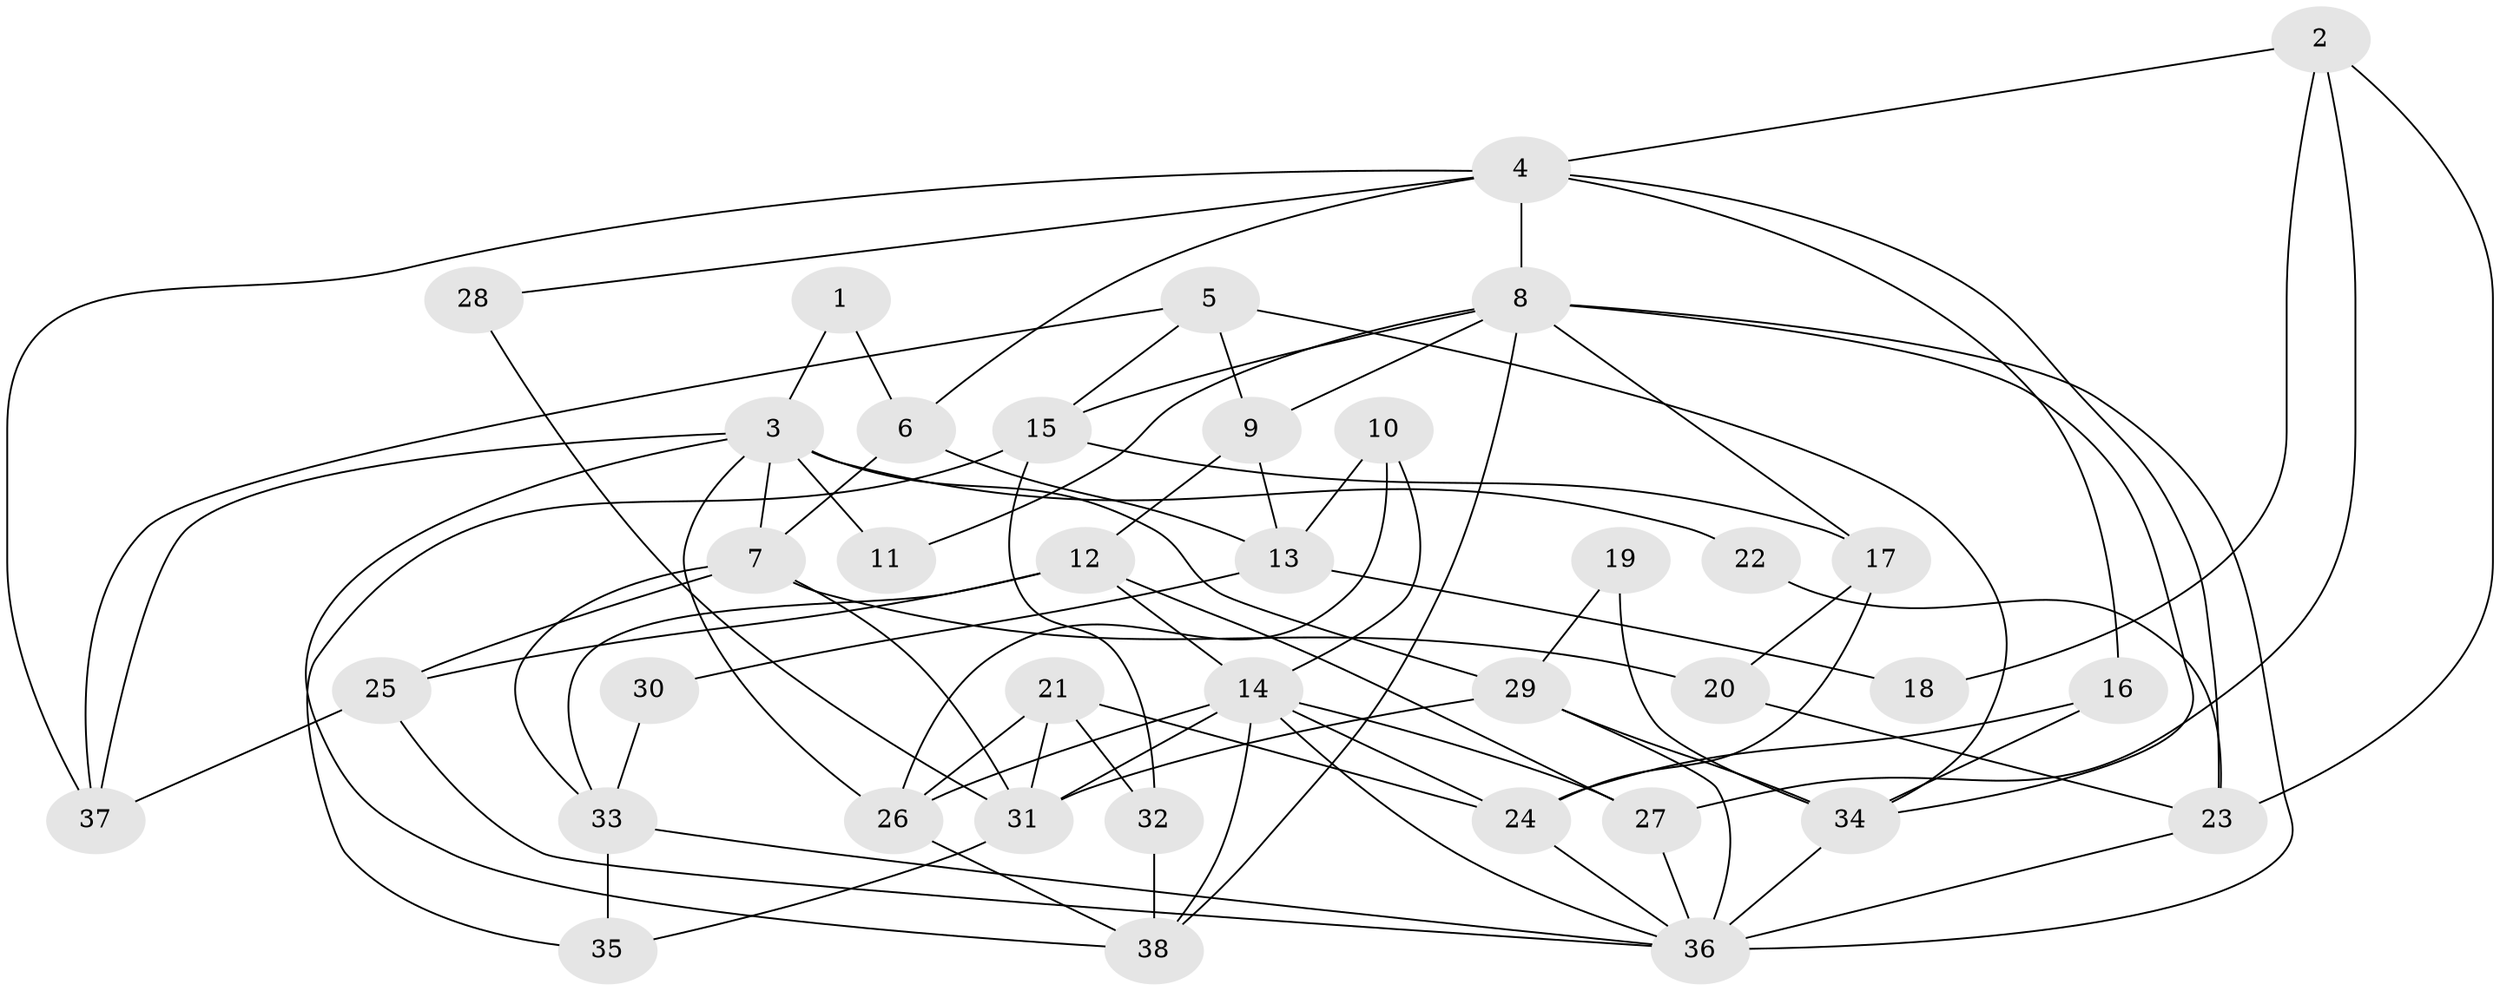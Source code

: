 // original degree distribution, {3: 0.4074074074074074, 5: 0.09259259259259259, 2: 0.09259259259259259, 6: 0.1111111111111111, 4: 0.24074074074074073, 9: 0.018518518518518517, 8: 0.018518518518518517, 10: 0.018518518518518517}
// Generated by graph-tools (version 1.1) at 2025/37/03/04/25 23:37:08]
// undirected, 38 vertices, 84 edges
graph export_dot {
  node [color=gray90,style=filled];
  1;
  2;
  3;
  4;
  5;
  6;
  7;
  8;
  9;
  10;
  11;
  12;
  13;
  14;
  15;
  16;
  17;
  18;
  19;
  20;
  21;
  22;
  23;
  24;
  25;
  26;
  27;
  28;
  29;
  30;
  31;
  32;
  33;
  34;
  35;
  36;
  37;
  38;
  1 -- 3 [weight=1.0];
  1 -- 6 [weight=1.0];
  2 -- 4 [weight=1.0];
  2 -- 18 [weight=1.0];
  2 -- 23 [weight=1.0];
  2 -- 27 [weight=1.0];
  3 -- 7 [weight=1.0];
  3 -- 11 [weight=1.0];
  3 -- 22 [weight=1.0];
  3 -- 26 [weight=1.0];
  3 -- 29 [weight=1.0];
  3 -- 37 [weight=1.0];
  3 -- 38 [weight=1.0];
  4 -- 6 [weight=1.0];
  4 -- 8 [weight=1.0];
  4 -- 16 [weight=1.0];
  4 -- 23 [weight=1.0];
  4 -- 28 [weight=1.0];
  4 -- 37 [weight=1.0];
  5 -- 9 [weight=1.0];
  5 -- 15 [weight=1.0];
  5 -- 34 [weight=1.0];
  5 -- 37 [weight=1.0];
  6 -- 7 [weight=1.0];
  6 -- 13 [weight=1.0];
  7 -- 20 [weight=1.0];
  7 -- 25 [weight=1.0];
  7 -- 31 [weight=1.0];
  7 -- 33 [weight=1.0];
  8 -- 9 [weight=1.0];
  8 -- 11 [weight=1.0];
  8 -- 15 [weight=1.0];
  8 -- 17 [weight=1.0];
  8 -- 34 [weight=1.0];
  8 -- 36 [weight=1.0];
  8 -- 38 [weight=1.0];
  9 -- 12 [weight=1.0];
  9 -- 13 [weight=1.0];
  10 -- 13 [weight=1.0];
  10 -- 14 [weight=1.0];
  10 -- 26 [weight=1.0];
  12 -- 14 [weight=1.0];
  12 -- 25 [weight=1.0];
  12 -- 27 [weight=1.0];
  12 -- 33 [weight=1.0];
  13 -- 18 [weight=1.0];
  13 -- 30 [weight=1.0];
  14 -- 24 [weight=1.0];
  14 -- 26 [weight=1.0];
  14 -- 27 [weight=1.0];
  14 -- 31 [weight=1.0];
  14 -- 36 [weight=1.0];
  14 -- 38 [weight=1.0];
  15 -- 17 [weight=1.0];
  15 -- 32 [weight=2.0];
  15 -- 35 [weight=1.0];
  16 -- 24 [weight=1.0];
  16 -- 34 [weight=1.0];
  17 -- 20 [weight=1.0];
  17 -- 24 [weight=2.0];
  19 -- 29 [weight=2.0];
  19 -- 34 [weight=1.0];
  20 -- 23 [weight=1.0];
  21 -- 24 [weight=1.0];
  21 -- 26 [weight=1.0];
  21 -- 31 [weight=1.0];
  21 -- 32 [weight=1.0];
  22 -- 23 [weight=1.0];
  23 -- 36 [weight=1.0];
  24 -- 36 [weight=1.0];
  25 -- 36 [weight=1.0];
  25 -- 37 [weight=1.0];
  26 -- 38 [weight=1.0];
  27 -- 36 [weight=1.0];
  28 -- 31 [weight=1.0];
  29 -- 31 [weight=2.0];
  29 -- 34 [weight=1.0];
  29 -- 36 [weight=1.0];
  30 -- 33 [weight=1.0];
  31 -- 35 [weight=1.0];
  32 -- 38 [weight=1.0];
  33 -- 35 [weight=1.0];
  33 -- 36 [weight=1.0];
  34 -- 36 [weight=2.0];
}
